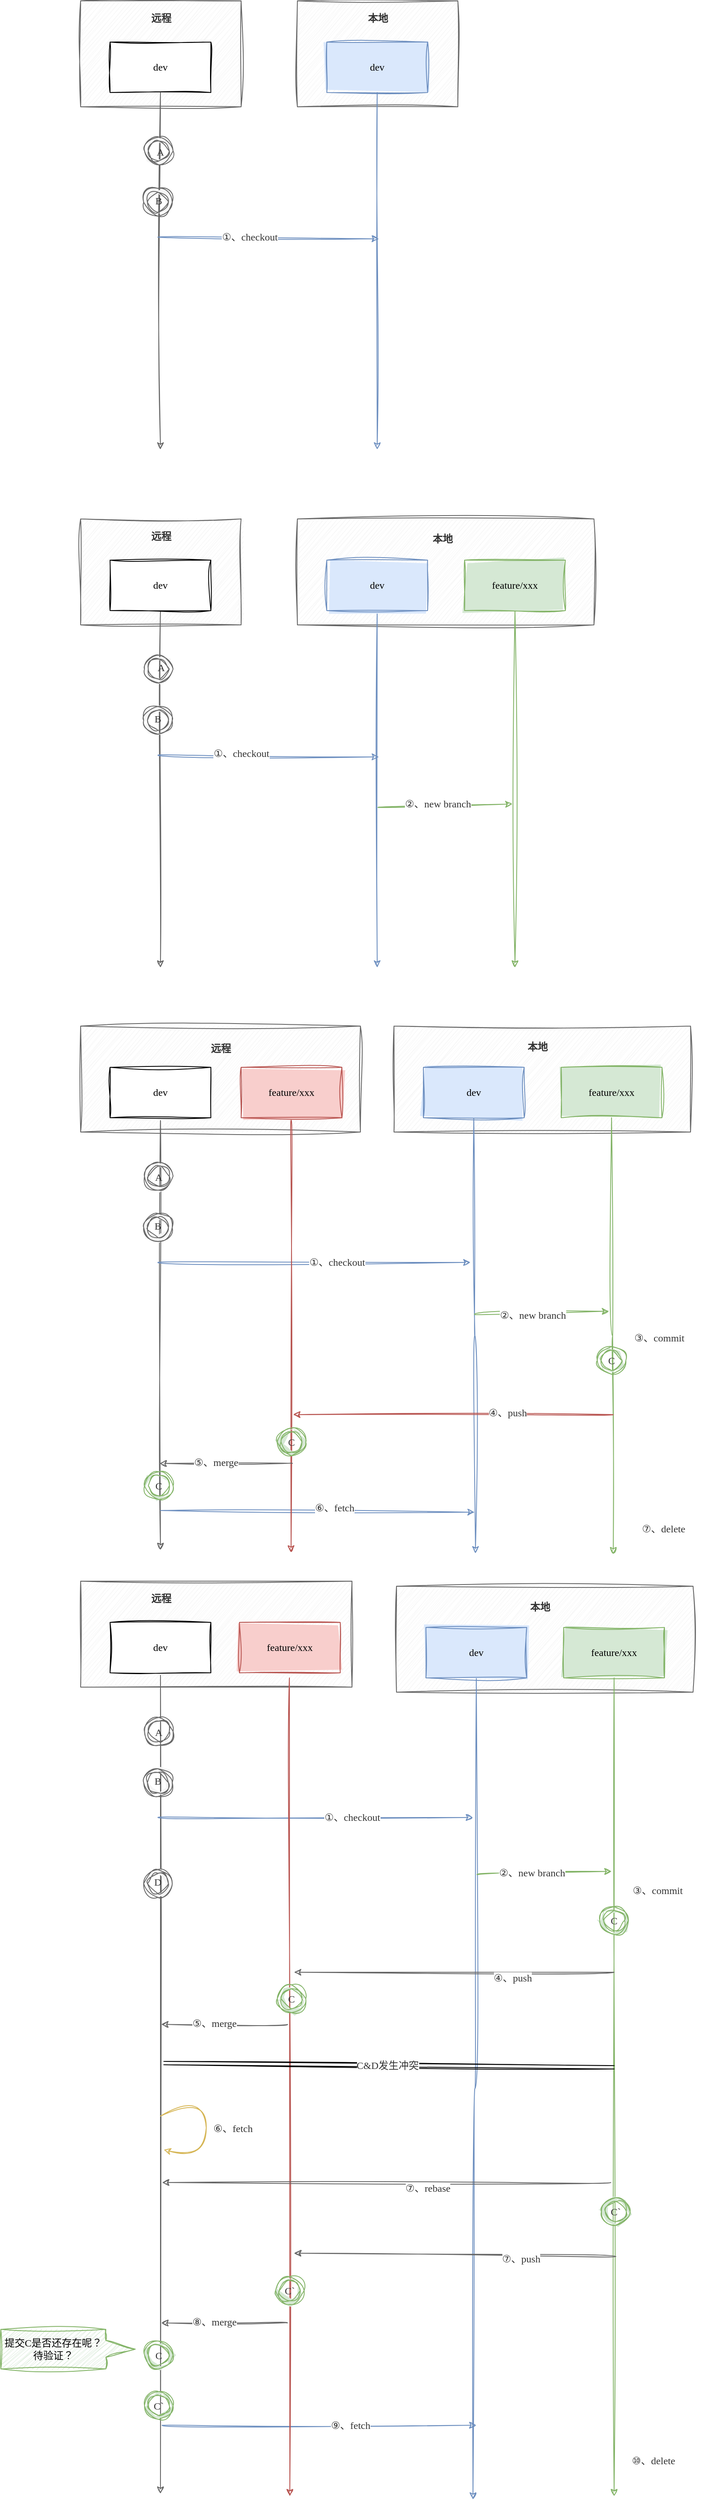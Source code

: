<mxfile version="21.1.2" type="github">
  <diagram name="第 1 页" id="tsptPx9ejESeR7F-Kwjc">
    <mxGraphModel dx="1450" dy="1044" grid="0" gridSize="10" guides="1" tooltips="1" connect="1" arrows="1" fold="1" page="0" pageScale="1" pageWidth="827" pageHeight="1169" math="0" shadow="0">
      <root>
        <mxCell id="0" />
        <mxCell id="1" parent="0" />
        <mxCell id="gWYDlwU5R1YkIqhW_JvM-5" value="" style="rounded=0;whiteSpace=wrap;html=1;sketch=1;jiggle=2;curveFitting=1;strokeColor=#666666;fontFamily=Comic Sans MS;fontSize=12;fontColor=#333333;fillColor=#f5f5f5;" vertex="1" parent="1">
          <mxGeometry x="-260" y="-51" width="191" height="126" as="geometry" />
        </mxCell>
        <mxCell id="gWYDlwU5R1YkIqhW_JvM-4" style="edgeStyle=orthogonalEdgeStyle;orthogonalLoop=1;jettySize=auto;html=1;exitX=0.5;exitY=1;exitDx=0;exitDy=0;fontFamily=Comic Sans MS;fontSize=12;fontColor=#333333;sketch=1;curveFitting=1;jiggle=2;curved=1;fillColor=#f5f5f5;strokeColor=#666666;" edge="1" parent="1" source="gWYDlwU5R1YkIqhW_JvM-1">
          <mxGeometry relative="1" as="geometry">
            <mxPoint x="-165" y="482.5" as="targetPoint" />
          </mxGeometry>
        </mxCell>
        <mxCell id="gWYDlwU5R1YkIqhW_JvM-1" value="dev" style="rounded=0;whiteSpace=wrap;html=1;sketch=1;curveFitting=1;jiggle=2;fontFamily=Comic Sans MS;fillStyle=solid;" vertex="1" parent="1">
          <mxGeometry x="-225" y="-2" width="120" height="60" as="geometry" />
        </mxCell>
        <mxCell id="gWYDlwU5R1YkIqhW_JvM-7" value="&lt;b&gt;远程&lt;/b&gt;" style="text;html=1;strokeColor=none;fillColor=none;align=center;verticalAlign=middle;whiteSpace=wrap;rounded=0;fontSize=12;fontFamily=Comic Sans MS;fontColor=#333333;" vertex="1" parent="1">
          <mxGeometry x="-194" y="-45" width="60" height="30" as="geometry" />
        </mxCell>
        <mxCell id="gWYDlwU5R1YkIqhW_JvM-9" value="" style="verticalLabelPosition=bottom;verticalAlign=top;html=1;shape=mxgraph.basic.donut;dx=4.5;rounded=0;sketch=1;jiggle=2;curveFitting=1;strokeColor=#666666;fontFamily=Comic Sans MS;fontSize=12;fontColor=#333333;fillColor=#f5f5f5;fillStyle=solid;" vertex="1" parent="1">
          <mxGeometry x="-184" y="111" width="34" height="33" as="geometry" />
        </mxCell>
        <mxCell id="gWYDlwU5R1YkIqhW_JvM-12" value="" style="verticalLabelPosition=bottom;verticalAlign=top;html=1;shape=mxgraph.basic.donut;dx=4.5;rounded=0;sketch=1;jiggle=2;curveFitting=1;strokeColor=#666666;fontFamily=Comic Sans MS;fontSize=12;fontColor=#333333;fillColor=#f5f5f5;fillStyle=solid;" vertex="1" parent="1">
          <mxGeometry x="-185" y="172" width="34" height="33" as="geometry" />
        </mxCell>
        <mxCell id="gWYDlwU5R1YkIqhW_JvM-14" value="" style="rounded=0;whiteSpace=wrap;html=1;sketch=1;jiggle=2;curveFitting=1;strokeColor=#666666;fontFamily=Comic Sans MS;fontSize=12;fontColor=#333333;fillColor=#f5f5f5;" vertex="1" parent="1">
          <mxGeometry x="-2" y="-51" width="191" height="126" as="geometry" />
        </mxCell>
        <mxCell id="gWYDlwU5R1YkIqhW_JvM-15" style="edgeStyle=orthogonalEdgeStyle;orthogonalLoop=1;jettySize=auto;html=1;exitX=0.5;exitY=1;exitDx=0;exitDy=0;fontFamily=Comic Sans MS;fontSize=12;fontColor=#333333;sketch=1;curveFitting=1;jiggle=2;curved=1;fillColor=#dae8fc;strokeColor=#6c8ebf;" edge="1" parent="1" source="gWYDlwU5R1YkIqhW_JvM-16">
          <mxGeometry relative="1" as="geometry">
            <mxPoint x="93" y="482.5" as="targetPoint" />
          </mxGeometry>
        </mxCell>
        <mxCell id="gWYDlwU5R1YkIqhW_JvM-16" value="dev" style="rounded=0;whiteSpace=wrap;html=1;sketch=1;curveFitting=1;jiggle=2;fontFamily=Comic Sans MS;fillStyle=solid;fillColor=#dae8fc;strokeColor=#6c8ebf;" vertex="1" parent="1">
          <mxGeometry x="33" y="-2" width="120" height="60" as="geometry" />
        </mxCell>
        <mxCell id="gWYDlwU5R1YkIqhW_JvM-17" value="&lt;b&gt;本地&lt;/b&gt;" style="text;html=1;strokeColor=none;fillColor=none;align=center;verticalAlign=middle;whiteSpace=wrap;rounded=0;fontSize=12;fontFamily=Comic Sans MS;fontColor=#333333;" vertex="1" parent="1">
          <mxGeometry x="64" y="-45" width="60" height="30" as="geometry" />
        </mxCell>
        <mxCell id="gWYDlwU5R1YkIqhW_JvM-20" value="" style="endArrow=classic;html=1;rounded=1;labelBackgroundColor=default;sketch=1;jiggle=2;curveFitting=1;strokeColor=#6c8ebf;fontFamily=Comic Sans MS;fontSize=12;fontColor=#333333;shape=connector;curved=1;fillColor=#dae8fc;" edge="1" parent="1">
          <mxGeometry width="50" height="50" relative="1" as="geometry">
            <mxPoint x="-168" y="230" as="sourcePoint" />
            <mxPoint x="95" y="232" as="targetPoint" />
          </mxGeometry>
        </mxCell>
        <mxCell id="gWYDlwU5R1YkIqhW_JvM-95" value="①、checkout" style="edgeLabel;html=1;align=center;verticalAlign=middle;resizable=0;points=[];fontSize=12;fontFamily=Comic Sans MS;fontColor=#333333;" vertex="1" connectable="0" parent="gWYDlwU5R1YkIqhW_JvM-20">
          <mxGeometry x="-0.175" y="1" relative="1" as="geometry">
            <mxPoint as="offset" />
          </mxGeometry>
        </mxCell>
        <mxCell id="gWYDlwU5R1YkIqhW_JvM-21" value="" style="rounded=0;whiteSpace=wrap;html=1;sketch=1;jiggle=2;curveFitting=1;strokeColor=#666666;fontFamily=Comic Sans MS;fontSize=12;fontColor=#333333;fillColor=#f5f5f5;" vertex="1" parent="1">
          <mxGeometry x="-260" y="565" width="191" height="126" as="geometry" />
        </mxCell>
        <mxCell id="gWYDlwU5R1YkIqhW_JvM-22" style="edgeStyle=orthogonalEdgeStyle;orthogonalLoop=1;jettySize=auto;html=1;exitX=0.5;exitY=1;exitDx=0;exitDy=0;fontFamily=Comic Sans MS;fontSize=12;fontColor=#333333;sketch=1;curveFitting=1;jiggle=2;curved=1;fillColor=#f5f5f5;strokeColor=#666666;" edge="1" parent="1" source="gWYDlwU5R1YkIqhW_JvM-23">
          <mxGeometry relative="1" as="geometry">
            <mxPoint x="-165" y="1098.5" as="targetPoint" />
          </mxGeometry>
        </mxCell>
        <mxCell id="gWYDlwU5R1YkIqhW_JvM-23" value="dev" style="rounded=0;whiteSpace=wrap;html=1;sketch=1;curveFitting=1;jiggle=2;fontFamily=Comic Sans MS;fillStyle=solid;" vertex="1" parent="1">
          <mxGeometry x="-225" y="614" width="120" height="60" as="geometry" />
        </mxCell>
        <mxCell id="gWYDlwU5R1YkIqhW_JvM-24" value="&lt;b&gt;远程&lt;/b&gt;" style="text;html=1;strokeColor=none;fillColor=none;align=center;verticalAlign=middle;whiteSpace=wrap;rounded=0;fontSize=12;fontFamily=Comic Sans MS;fontColor=#333333;" vertex="1" parent="1">
          <mxGeometry x="-194" y="571" width="60" height="30" as="geometry" />
        </mxCell>
        <mxCell id="gWYDlwU5R1YkIqhW_JvM-25" value="" style="verticalLabelPosition=bottom;verticalAlign=top;html=1;shape=mxgraph.basic.donut;dx=4.5;rounded=0;sketch=1;jiggle=2;curveFitting=1;strokeColor=#666666;fontFamily=Comic Sans MS;fontSize=12;fontColor=#333333;fillColor=#f5f5f5;fillStyle=solid;" vertex="1" parent="1">
          <mxGeometry x="-184" y="727" width="34" height="33" as="geometry" />
        </mxCell>
        <mxCell id="gWYDlwU5R1YkIqhW_JvM-26" value="" style="verticalLabelPosition=bottom;verticalAlign=top;html=1;shape=mxgraph.basic.donut;dx=4.5;rounded=0;sketch=1;jiggle=2;curveFitting=1;strokeColor=#666666;fontFamily=Comic Sans MS;fontSize=12;fontColor=#333333;fillColor=#f5f5f5;fillStyle=solid;" vertex="1" parent="1">
          <mxGeometry x="-185" y="788" width="34" height="33" as="geometry" />
        </mxCell>
        <mxCell id="gWYDlwU5R1YkIqhW_JvM-27" value="" style="rounded=0;whiteSpace=wrap;html=1;sketch=1;jiggle=2;curveFitting=1;strokeColor=#666666;fontFamily=Comic Sans MS;fontSize=12;fontColor=#333333;fillColor=#f5f5f5;" vertex="1" parent="1">
          <mxGeometry x="-2" y="565" width="353" height="126" as="geometry" />
        </mxCell>
        <mxCell id="gWYDlwU5R1YkIqhW_JvM-28" style="edgeStyle=orthogonalEdgeStyle;orthogonalLoop=1;jettySize=auto;html=1;exitX=0.5;exitY=1;exitDx=0;exitDy=0;fontFamily=Comic Sans MS;fontSize=12;fontColor=#333333;sketch=1;curveFitting=1;jiggle=2;curved=1;fillColor=#dae8fc;strokeColor=#6c8ebf;" edge="1" parent="1" source="gWYDlwU5R1YkIqhW_JvM-29">
          <mxGeometry relative="1" as="geometry">
            <mxPoint x="93" y="1098.5" as="targetPoint" />
          </mxGeometry>
        </mxCell>
        <mxCell id="gWYDlwU5R1YkIqhW_JvM-29" value="dev" style="rounded=0;whiteSpace=wrap;html=1;sketch=1;curveFitting=1;jiggle=2;fontFamily=Comic Sans MS;fillStyle=solid;fillColor=#dae8fc;strokeColor=#6c8ebf;" vertex="1" parent="1">
          <mxGeometry x="33" y="614" width="120" height="60" as="geometry" />
        </mxCell>
        <mxCell id="gWYDlwU5R1YkIqhW_JvM-30" value="&lt;b&gt;本地&lt;/b&gt;" style="text;html=1;strokeColor=none;fillColor=none;align=center;verticalAlign=middle;whiteSpace=wrap;rounded=0;fontSize=12;fontFamily=Comic Sans MS;fontColor=#333333;" vertex="1" parent="1">
          <mxGeometry x="141" y="574" width="60" height="30" as="geometry" />
        </mxCell>
        <mxCell id="gWYDlwU5R1YkIqhW_JvM-31" value="" style="endArrow=classic;html=1;rounded=1;labelBackgroundColor=default;sketch=1;jiggle=2;curveFitting=1;strokeColor=#6c8ebf;fontFamily=Comic Sans MS;fontSize=12;fontColor=#333333;shape=connector;curved=1;fillColor=#dae8fc;" edge="1" parent="1">
          <mxGeometry width="50" height="50" relative="1" as="geometry">
            <mxPoint x="-168" y="846" as="sourcePoint" />
            <mxPoint x="95" y="848" as="targetPoint" />
          </mxGeometry>
        </mxCell>
        <mxCell id="gWYDlwU5R1YkIqhW_JvM-96" value="①、checkout" style="edgeLabel;html=1;align=center;verticalAlign=middle;resizable=0;points=[];fontSize=12;fontFamily=Comic Sans MS;fontColor=#333333;" vertex="1" connectable="0" parent="gWYDlwU5R1YkIqhW_JvM-31">
          <mxGeometry x="-0.251" y="3" relative="1" as="geometry">
            <mxPoint as="offset" />
          </mxGeometry>
        </mxCell>
        <mxCell id="gWYDlwU5R1YkIqhW_JvM-33" style="edgeStyle=orthogonalEdgeStyle;orthogonalLoop=1;jettySize=auto;html=1;exitX=0.5;exitY=1;exitDx=0;exitDy=0;fontFamily=Comic Sans MS;fontSize=12;fontColor=#333333;sketch=1;curveFitting=1;jiggle=2;curved=1;fillColor=#d5e8d4;strokeColor=#82b366;" edge="1" parent="1" source="gWYDlwU5R1YkIqhW_JvM-34">
          <mxGeometry relative="1" as="geometry">
            <mxPoint x="257" y="1098.5" as="targetPoint" />
          </mxGeometry>
        </mxCell>
        <mxCell id="gWYDlwU5R1YkIqhW_JvM-34" value="feature/xxx" style="rounded=0;whiteSpace=wrap;html=1;sketch=1;curveFitting=1;jiggle=2;fontFamily=Comic Sans MS;fillStyle=solid;fillColor=#d5e8d4;strokeColor=#82b366;" vertex="1" parent="1">
          <mxGeometry x="197" y="614" width="120" height="60" as="geometry" />
        </mxCell>
        <mxCell id="gWYDlwU5R1YkIqhW_JvM-35" value="" style="endArrow=classic;html=1;rounded=1;labelBackgroundColor=default;sketch=1;jiggle=2;curveFitting=1;strokeColor=#82b366;fontFamily=Comic Sans MS;fontSize=12;fontColor=#333333;shape=connector;curved=1;fillColor=#d5e8d4;" edge="1" parent="1">
          <mxGeometry width="50" height="50" relative="1" as="geometry">
            <mxPoint x="94" y="908" as="sourcePoint" />
            <mxPoint x="254" y="904" as="targetPoint" />
          </mxGeometry>
        </mxCell>
        <mxCell id="gWYDlwU5R1YkIqhW_JvM-97" value="②、new branch" style="edgeLabel;html=1;align=center;verticalAlign=middle;resizable=0;points=[];fontSize=12;fontFamily=Comic Sans MS;fontColor=#333333;" vertex="1" connectable="0" parent="gWYDlwU5R1YkIqhW_JvM-35">
          <mxGeometry x="-0.118" y="2" relative="1" as="geometry">
            <mxPoint as="offset" />
          </mxGeometry>
        </mxCell>
        <mxCell id="gWYDlwU5R1YkIqhW_JvM-36" value="" style="rounded=0;whiteSpace=wrap;html=1;sketch=1;jiggle=2;curveFitting=1;strokeColor=#666666;fontFamily=Comic Sans MS;fontSize=12;fontColor=#333333;fillColor=#f5f5f5;" vertex="1" parent="1">
          <mxGeometry x="-260" y="1168" width="333" height="126" as="geometry" />
        </mxCell>
        <mxCell id="gWYDlwU5R1YkIqhW_JvM-37" style="edgeStyle=orthogonalEdgeStyle;orthogonalLoop=1;jettySize=auto;html=1;exitX=0.5;exitY=1;exitDx=0;exitDy=0;fontFamily=Comic Sans MS;fontSize=12;fontColor=#333333;sketch=1;curveFitting=1;jiggle=2;curved=1;fillColor=#f5f5f5;strokeColor=#666666;" edge="1" parent="1" source="gWYDlwU5R1YkIqhW_JvM-38">
          <mxGeometry relative="1" as="geometry">
            <mxPoint x="-165" y="1791" as="targetPoint" />
          </mxGeometry>
        </mxCell>
        <mxCell id="gWYDlwU5R1YkIqhW_JvM-38" value="dev" style="rounded=0;whiteSpace=wrap;html=1;sketch=1;curveFitting=1;jiggle=2;fontFamily=Comic Sans MS;fillStyle=solid;" vertex="1" parent="1">
          <mxGeometry x="-225" y="1217" width="120" height="60" as="geometry" />
        </mxCell>
        <mxCell id="gWYDlwU5R1YkIqhW_JvM-39" value="&lt;b&gt;远程&lt;/b&gt;" style="text;html=1;strokeColor=none;fillColor=none;align=center;verticalAlign=middle;whiteSpace=wrap;rounded=0;fontSize=12;fontFamily=Comic Sans MS;fontColor=#333333;" vertex="1" parent="1">
          <mxGeometry x="-123.5" y="1180" width="60" height="30" as="geometry" />
        </mxCell>
        <mxCell id="gWYDlwU5R1YkIqhW_JvM-40" value="" style="verticalLabelPosition=bottom;verticalAlign=top;html=1;shape=mxgraph.basic.donut;dx=4.5;rounded=0;sketch=1;jiggle=2;curveFitting=1;strokeColor=#666666;fontFamily=Comic Sans MS;fontSize=12;fontColor=#333333;fillColor=#f5f5f5;fillStyle=solid;" vertex="1" parent="1">
          <mxGeometry x="-184" y="1330" width="34" height="33" as="geometry" />
        </mxCell>
        <mxCell id="gWYDlwU5R1YkIqhW_JvM-41" value="" style="verticalLabelPosition=bottom;verticalAlign=top;html=1;shape=mxgraph.basic.donut;dx=4.5;rounded=0;sketch=1;jiggle=2;curveFitting=1;strokeColor=#666666;fontFamily=Comic Sans MS;fontSize=12;fontColor=#333333;fillColor=#f5f5f5;fillStyle=solid;" vertex="1" parent="1">
          <mxGeometry x="-185" y="1391" width="34" height="33" as="geometry" />
        </mxCell>
        <mxCell id="gWYDlwU5R1YkIqhW_JvM-42" value="" style="rounded=0;whiteSpace=wrap;html=1;sketch=1;jiggle=2;curveFitting=1;strokeColor=#666666;fontFamily=Comic Sans MS;fontSize=12;fontColor=#333333;fillColor=#f5f5f5;" vertex="1" parent="1">
          <mxGeometry x="112.97" y="1168" width="353" height="126" as="geometry" />
        </mxCell>
        <mxCell id="gWYDlwU5R1YkIqhW_JvM-43" style="edgeStyle=orthogonalEdgeStyle;orthogonalLoop=1;jettySize=auto;html=1;exitX=0.5;exitY=1;exitDx=0;exitDy=0;fontFamily=Comic Sans MS;fontSize=12;fontColor=#333333;sketch=1;curveFitting=1;jiggle=2;curved=1;fillColor=#dae8fc;strokeColor=#6c8ebf;" edge="1" parent="1" source="gWYDlwU5R1YkIqhW_JvM-44">
          <mxGeometry relative="1" as="geometry">
            <mxPoint x="209.97" y="1795" as="targetPoint" />
          </mxGeometry>
        </mxCell>
        <mxCell id="gWYDlwU5R1YkIqhW_JvM-44" value="dev" style="rounded=0;whiteSpace=wrap;html=1;sketch=1;curveFitting=1;jiggle=2;fontFamily=Comic Sans MS;fillStyle=solid;fillColor=#dae8fc;strokeColor=#6c8ebf;" vertex="1" parent="1">
          <mxGeometry x="147.97" y="1217" width="120" height="60" as="geometry" />
        </mxCell>
        <mxCell id="gWYDlwU5R1YkIqhW_JvM-45" value="&lt;b&gt;本地&lt;/b&gt;" style="text;html=1;strokeColor=none;fillColor=none;align=center;verticalAlign=middle;whiteSpace=wrap;rounded=0;fontSize=12;fontFamily=Comic Sans MS;fontColor=#333333;" vertex="1" parent="1">
          <mxGeometry x="253.97" y="1178" width="60" height="30" as="geometry" />
        </mxCell>
        <mxCell id="gWYDlwU5R1YkIqhW_JvM-46" value="" style="endArrow=classic;html=1;rounded=1;labelBackgroundColor=default;sketch=1;jiggle=2;curveFitting=1;strokeColor=#6c8ebf;fontFamily=Comic Sans MS;fontSize=12;fontColor=#333333;shape=connector;curved=1;fillColor=#dae8fc;" edge="1" parent="1">
          <mxGeometry width="50" height="50" relative="1" as="geometry">
            <mxPoint x="-168" y="1449" as="sourcePoint" />
            <mxPoint x="204" y="1449" as="targetPoint" />
          </mxGeometry>
        </mxCell>
        <mxCell id="gWYDlwU5R1YkIqhW_JvM-98" value="①、checkout" style="edgeLabel;html=1;align=center;verticalAlign=middle;resizable=0;points=[];fontSize=12;fontFamily=Comic Sans MS;fontColor=#333333;" vertex="1" connectable="0" parent="gWYDlwU5R1YkIqhW_JvM-46">
          <mxGeometry x="-0.106" relative="1" as="geometry">
            <mxPoint x="46" as="offset" />
          </mxGeometry>
        </mxCell>
        <mxCell id="gWYDlwU5R1YkIqhW_JvM-47" style="edgeStyle=orthogonalEdgeStyle;orthogonalLoop=1;jettySize=auto;html=1;exitX=0.5;exitY=1;exitDx=0;exitDy=0;fontFamily=Comic Sans MS;fontSize=12;fontColor=#333333;sketch=1;curveFitting=1;jiggle=2;curved=1;fillColor=#d5e8d4;strokeColor=#82b366;" edge="1" parent="1" source="gWYDlwU5R1YkIqhW_JvM-48">
          <mxGeometry relative="1" as="geometry">
            <mxPoint x="373.97" y="1796" as="targetPoint" />
          </mxGeometry>
        </mxCell>
        <mxCell id="gWYDlwU5R1YkIqhW_JvM-48" value="feature/xxx" style="rounded=0;whiteSpace=wrap;html=1;sketch=1;curveFitting=1;jiggle=2;fontFamily=Comic Sans MS;fillStyle=solid;fillColor=#d5e8d4;strokeColor=#82b366;" vertex="1" parent="1">
          <mxGeometry x="311.97" y="1217" width="120" height="60" as="geometry" />
        </mxCell>
        <mxCell id="gWYDlwU5R1YkIqhW_JvM-49" value="" style="endArrow=classic;html=1;rounded=1;labelBackgroundColor=default;sketch=1;jiggle=2;curveFitting=1;strokeColor=#82b366;fontFamily=Comic Sans MS;fontSize=12;fontColor=#333333;shape=connector;curved=1;fillColor=#d5e8d4;" edge="1" parent="1">
          <mxGeometry width="50" height="50" relative="1" as="geometry">
            <mxPoint x="208.97" y="1511" as="sourcePoint" />
            <mxPoint x="368.97" y="1507" as="targetPoint" />
          </mxGeometry>
        </mxCell>
        <mxCell id="gWYDlwU5R1YkIqhW_JvM-99" value="②、new branch" style="edgeLabel;html=1;align=center;verticalAlign=middle;resizable=0;points=[];fontSize=12;fontFamily=Comic Sans MS;fontColor=#333333;" vertex="1" connectable="0" parent="gWYDlwU5R1YkIqhW_JvM-49">
          <mxGeometry x="-0.144" y="-2" relative="1" as="geometry">
            <mxPoint as="offset" />
          </mxGeometry>
        </mxCell>
        <mxCell id="gWYDlwU5R1YkIqhW_JvM-50" value="" style="verticalLabelPosition=bottom;verticalAlign=top;html=1;shape=mxgraph.basic.donut;dx=4.5;rounded=0;sketch=1;jiggle=2;curveFitting=1;strokeColor=#82b366;fontFamily=Comic Sans MS;fontSize=12;fillColor=#d5e8d4;fillStyle=solid;" vertex="1" parent="1">
          <mxGeometry x="354.97" y="1549" width="34" height="33" as="geometry" />
        </mxCell>
        <mxCell id="gWYDlwU5R1YkIqhW_JvM-51" value="" style="endArrow=classic;html=1;rounded=1;labelBackgroundColor=default;sketch=1;jiggle=2;curveFitting=1;strokeColor=#b85450;fontFamily=Comic Sans MS;fontSize=12;fontColor=#333333;shape=connector;curved=1;fillColor=#f8cecc;" edge="1" parent="1">
          <mxGeometry width="50" height="50" relative="1" as="geometry">
            <mxPoint x="374" y="1630" as="sourcePoint" />
            <mxPoint x="-7" y="1630" as="targetPoint" />
          </mxGeometry>
        </mxCell>
        <mxCell id="gWYDlwU5R1YkIqhW_JvM-100" value="④、push" style="edgeLabel;html=1;align=center;verticalAlign=middle;resizable=0;points=[];fontSize=12;fontFamily=Comic Sans MS;fontColor=#333333;" vertex="1" connectable="0" parent="gWYDlwU5R1YkIqhW_JvM-51">
          <mxGeometry x="0.268" y="-2" relative="1" as="geometry">
            <mxPoint x="115" as="offset" />
          </mxGeometry>
        </mxCell>
        <mxCell id="gWYDlwU5R1YkIqhW_JvM-56" value="A" style="text;html=1;strokeColor=none;fillColor=none;align=center;verticalAlign=middle;whiteSpace=wrap;rounded=0;fontSize=12;fontFamily=Comic Sans MS;fontColor=#333333;" vertex="1" parent="1">
          <mxGeometry x="-195" y="114" width="60" height="30" as="geometry" />
        </mxCell>
        <mxCell id="gWYDlwU5R1YkIqhW_JvM-57" value="B" style="text;html=1;strokeColor=none;fillColor=none;align=center;verticalAlign=middle;whiteSpace=wrap;rounded=0;fontSize=12;fontFamily=Comic Sans MS;fontColor=#333333;" vertex="1" parent="1">
          <mxGeometry x="-197" y="172" width="60" height="30" as="geometry" />
        </mxCell>
        <mxCell id="gWYDlwU5R1YkIqhW_JvM-58" value="A" style="text;html=1;strokeColor=none;fillColor=none;align=center;verticalAlign=middle;whiteSpace=wrap;rounded=0;fontSize=12;fontFamily=Comic Sans MS;fontColor=#333333;" vertex="1" parent="1">
          <mxGeometry x="-194" y="727" width="60" height="30" as="geometry" />
        </mxCell>
        <mxCell id="gWYDlwU5R1YkIqhW_JvM-59" value="B" style="text;html=1;strokeColor=none;fillColor=none;align=center;verticalAlign=middle;whiteSpace=wrap;rounded=0;fontSize=12;fontFamily=Comic Sans MS;fontColor=#333333;" vertex="1" parent="1">
          <mxGeometry x="-198" y="788" width="60" height="30" as="geometry" />
        </mxCell>
        <mxCell id="gWYDlwU5R1YkIqhW_JvM-60" value="A" style="text;html=1;strokeColor=none;fillColor=none;align=center;verticalAlign=middle;whiteSpace=wrap;rounded=0;fontSize=12;fontFamily=Comic Sans MS;fontColor=#333333;" vertex="1" parent="1">
          <mxGeometry x="-197" y="1333" width="60" height="30" as="geometry" />
        </mxCell>
        <mxCell id="gWYDlwU5R1YkIqhW_JvM-61" value="B" style="text;html=1;strokeColor=none;fillColor=none;align=center;verticalAlign=middle;whiteSpace=wrap;rounded=0;fontSize=12;fontFamily=Comic Sans MS;fontColor=#333333;" vertex="1" parent="1">
          <mxGeometry x="-198" y="1391" width="60" height="30" as="geometry" />
        </mxCell>
        <mxCell id="gWYDlwU5R1YkIqhW_JvM-62" value="C" style="text;html=1;strokeColor=none;fillColor=none;align=center;verticalAlign=middle;whiteSpace=wrap;rounded=0;fontSize=12;fontFamily=Comic Sans MS;fontColor=#333333;" vertex="1" parent="1">
          <mxGeometry x="341.97" y="1551" width="60" height="30" as="geometry" />
        </mxCell>
        <mxCell id="gWYDlwU5R1YkIqhW_JvM-63" value="" style="verticalLabelPosition=bottom;verticalAlign=top;html=1;shape=mxgraph.basic.donut;dx=4.5;rounded=0;sketch=1;jiggle=2;curveFitting=1;strokeColor=#82b366;fontFamily=Comic Sans MS;fontSize=12;fillColor=#d5e8d4;fillStyle=solid;" vertex="1" parent="1">
          <mxGeometry x="-184" y="1698" width="34" height="33" as="geometry" />
        </mxCell>
        <mxCell id="gWYDlwU5R1YkIqhW_JvM-64" value="C" style="text;html=1;strokeColor=none;fillColor=none;align=center;verticalAlign=middle;whiteSpace=wrap;rounded=0;fontSize=12;fontFamily=Comic Sans MS;fontColor=#333333;" vertex="1" parent="1">
          <mxGeometry x="-197" y="1700" width="60" height="30" as="geometry" />
        </mxCell>
        <mxCell id="gWYDlwU5R1YkIqhW_JvM-65" value="" style="endArrow=classic;html=1;rounded=1;labelBackgroundColor=default;sketch=1;jiggle=2;curveFitting=1;strokeColor=#6c8ebf;fontFamily=Comic Sans MS;fontSize=12;fontColor=#333333;shape=connector;curved=1;fillColor=#dae8fc;" edge="1" parent="1">
          <mxGeometry width="50" height="50" relative="1" as="geometry">
            <mxPoint x="-165" y="1744" as="sourcePoint" />
            <mxPoint x="209" y="1746" as="targetPoint" />
          </mxGeometry>
        </mxCell>
        <mxCell id="gWYDlwU5R1YkIqhW_JvM-101" value="⑥、fetch" style="edgeLabel;html=1;align=center;verticalAlign=middle;resizable=0;points=[];fontSize=12;fontFamily=Comic Sans MS;fontColor=#333333;" vertex="1" connectable="0" parent="gWYDlwU5R1YkIqhW_JvM-65">
          <mxGeometry x="-0.213" y="1" relative="1" as="geometry">
            <mxPoint x="60" y="-3" as="offset" />
          </mxGeometry>
        </mxCell>
        <mxCell id="gWYDlwU5R1YkIqhW_JvM-66" value="" style="rounded=0;whiteSpace=wrap;html=1;sketch=1;jiggle=2;curveFitting=1;strokeColor=#666666;fontFamily=Comic Sans MS;fontSize=12;fontColor=#333333;fillColor=#f5f5f5;" vertex="1" parent="1">
          <mxGeometry x="-260" y="1828" width="323" height="126" as="geometry" />
        </mxCell>
        <mxCell id="gWYDlwU5R1YkIqhW_JvM-67" style="edgeStyle=orthogonalEdgeStyle;orthogonalLoop=1;jettySize=auto;html=1;exitX=0.5;exitY=1;exitDx=0;exitDy=0;fontFamily=Comic Sans MS;fontSize=12;fontColor=#333333;sketch=1;curveFitting=1;jiggle=2;curved=1;fillColor=#f5f5f5;strokeColor=#666666;" edge="1" parent="1" source="gWYDlwU5R1YkIqhW_JvM-68">
          <mxGeometry relative="1" as="geometry">
            <mxPoint x="-165" y="2913" as="targetPoint" />
          </mxGeometry>
        </mxCell>
        <mxCell id="gWYDlwU5R1YkIqhW_JvM-68" value="dev" style="rounded=0;whiteSpace=wrap;html=1;sketch=1;curveFitting=1;jiggle=2;fontFamily=Comic Sans MS;fillStyle=solid;" vertex="1" parent="1">
          <mxGeometry x="-225" y="1877" width="120" height="60" as="geometry" />
        </mxCell>
        <mxCell id="gWYDlwU5R1YkIqhW_JvM-69" value="&lt;b&gt;远程&lt;/b&gt;" style="text;html=1;strokeColor=none;fillColor=none;align=center;verticalAlign=middle;whiteSpace=wrap;rounded=0;fontSize=12;fontFamily=Comic Sans MS;fontColor=#333333;" vertex="1" parent="1">
          <mxGeometry x="-194" y="1834" width="60" height="30" as="geometry" />
        </mxCell>
        <mxCell id="gWYDlwU5R1YkIqhW_JvM-70" value="" style="verticalLabelPosition=bottom;verticalAlign=top;html=1;shape=mxgraph.basic.donut;dx=4.5;rounded=0;sketch=1;jiggle=2;curveFitting=1;strokeColor=#666666;fontFamily=Comic Sans MS;fontSize=12;fontColor=#333333;fillColor=#f5f5f5;fillStyle=solid;" vertex="1" parent="1">
          <mxGeometry x="-184" y="1990" width="34" height="33" as="geometry" />
        </mxCell>
        <mxCell id="gWYDlwU5R1YkIqhW_JvM-71" value="" style="verticalLabelPosition=bottom;verticalAlign=top;html=1;shape=mxgraph.basic.donut;dx=4.5;rounded=0;sketch=1;jiggle=2;curveFitting=1;strokeColor=#666666;fontFamily=Comic Sans MS;fontSize=12;fontColor=#333333;fillColor=#f5f5f5;fillStyle=solid;" vertex="1" parent="1">
          <mxGeometry x="-185" y="2051" width="34" height="33" as="geometry" />
        </mxCell>
        <mxCell id="gWYDlwU5R1YkIqhW_JvM-72" value="" style="rounded=0;whiteSpace=wrap;html=1;sketch=1;jiggle=2;curveFitting=1;strokeColor=#666666;fontFamily=Comic Sans MS;fontSize=12;fontColor=#333333;fillColor=#f5f5f5;" vertex="1" parent="1">
          <mxGeometry x="115.97" y="1834" width="353" height="126" as="geometry" />
        </mxCell>
        <mxCell id="gWYDlwU5R1YkIqhW_JvM-73" style="edgeStyle=orthogonalEdgeStyle;orthogonalLoop=1;jettySize=auto;html=1;exitX=0.5;exitY=1;exitDx=0;exitDy=0;fontFamily=Comic Sans MS;fontSize=12;fontColor=#333333;sketch=1;curveFitting=1;jiggle=2;curved=1;fillColor=#dae8fc;strokeColor=#6c8ebf;" edge="1" parent="1" source="gWYDlwU5R1YkIqhW_JvM-74">
          <mxGeometry relative="1" as="geometry">
            <mxPoint x="207" y="2920" as="targetPoint" />
          </mxGeometry>
        </mxCell>
        <mxCell id="gWYDlwU5R1YkIqhW_JvM-74" value="dev" style="rounded=0;whiteSpace=wrap;html=1;sketch=1;curveFitting=1;jiggle=2;fontFamily=Comic Sans MS;fillStyle=solid;fillColor=#dae8fc;strokeColor=#6c8ebf;" vertex="1" parent="1">
          <mxGeometry x="150.97" y="1883" width="120" height="60" as="geometry" />
        </mxCell>
        <mxCell id="gWYDlwU5R1YkIqhW_JvM-75" value="&lt;b&gt;本地&lt;/b&gt;" style="text;html=1;strokeColor=none;fillColor=none;align=center;verticalAlign=middle;whiteSpace=wrap;rounded=0;fontSize=12;fontFamily=Comic Sans MS;fontColor=#333333;" vertex="1" parent="1">
          <mxGeometry x="256.97" y="1844" width="60" height="30" as="geometry" />
        </mxCell>
        <mxCell id="gWYDlwU5R1YkIqhW_JvM-76" value="" style="endArrow=classic;html=1;rounded=1;labelBackgroundColor=default;sketch=1;jiggle=2;curveFitting=1;strokeColor=#6c8ebf;fontFamily=Comic Sans MS;fontSize=12;fontColor=#333333;shape=connector;curved=1;fillColor=#dae8fc;" edge="1" parent="1">
          <mxGeometry width="50" height="50" relative="1" as="geometry">
            <mxPoint x="-168" y="2109" as="sourcePoint" />
            <mxPoint x="207" y="2109" as="targetPoint" />
          </mxGeometry>
        </mxCell>
        <mxCell id="gWYDlwU5R1YkIqhW_JvM-102" value="①、checkout" style="edgeLabel;html=1;align=center;verticalAlign=middle;resizable=0;points=[];fontSize=12;fontFamily=Comic Sans MS;fontColor=#333333;" vertex="1" connectable="0" parent="gWYDlwU5R1YkIqhW_JvM-76">
          <mxGeometry x="-0.084" y="1" relative="1" as="geometry">
            <mxPoint x="59" y="1" as="offset" />
          </mxGeometry>
        </mxCell>
        <mxCell id="gWYDlwU5R1YkIqhW_JvM-77" style="edgeStyle=orthogonalEdgeStyle;orthogonalLoop=1;jettySize=auto;html=1;exitX=0.5;exitY=1;exitDx=0;exitDy=0;fontFamily=Comic Sans MS;fontSize=12;fontColor=#333333;sketch=1;curveFitting=1;jiggle=2;curved=1;fillColor=#d5e8d4;strokeColor=#82b366;" edge="1" parent="1" source="gWYDlwU5R1YkIqhW_JvM-78">
          <mxGeometry relative="1" as="geometry">
            <mxPoint x="375" y="2916" as="targetPoint" />
          </mxGeometry>
        </mxCell>
        <mxCell id="gWYDlwU5R1YkIqhW_JvM-78" value="feature/xxx" style="rounded=0;whiteSpace=wrap;html=1;sketch=1;curveFitting=1;jiggle=2;fontFamily=Comic Sans MS;fillStyle=solid;fillColor=#d5e8d4;strokeColor=#82b366;" vertex="1" parent="1">
          <mxGeometry x="314.97" y="1883" width="120" height="60" as="geometry" />
        </mxCell>
        <mxCell id="gWYDlwU5R1YkIqhW_JvM-79" value="" style="endArrow=classic;html=1;rounded=1;labelBackgroundColor=default;sketch=1;jiggle=2;curveFitting=1;strokeColor=#82b366;fontFamily=Comic Sans MS;fontSize=12;fontColor=#333333;shape=connector;curved=1;fillColor=#d5e8d4;" edge="1" parent="1">
          <mxGeometry width="50" height="50" relative="1" as="geometry">
            <mxPoint x="211.97" y="2177" as="sourcePoint" />
            <mxPoint x="371.97" y="2173" as="targetPoint" />
          </mxGeometry>
        </mxCell>
        <mxCell id="gWYDlwU5R1YkIqhW_JvM-103" value="②、new branch" style="edgeLabel;html=1;align=center;verticalAlign=middle;resizable=0;points=[];fontSize=12;fontFamily=Comic Sans MS;fontColor=#333333;" vertex="1" connectable="0" parent="gWYDlwU5R1YkIqhW_JvM-79">
          <mxGeometry x="-0.193" y="1" relative="1" as="geometry">
            <mxPoint as="offset" />
          </mxGeometry>
        </mxCell>
        <mxCell id="gWYDlwU5R1YkIqhW_JvM-80" value="" style="verticalLabelPosition=bottom;verticalAlign=top;html=1;shape=mxgraph.basic.donut;dx=4.5;rounded=0;sketch=1;jiggle=2;curveFitting=1;strokeColor=#82b366;fontFamily=Comic Sans MS;fontSize=12;fillColor=#d5e8d4;fillStyle=solid;" vertex="1" parent="1">
          <mxGeometry x="357.97" y="2215" width="34" height="33" as="geometry" />
        </mxCell>
        <mxCell id="gWYDlwU5R1YkIqhW_JvM-81" value="" style="endArrow=classic;html=1;rounded=1;labelBackgroundColor=default;sketch=1;jiggle=2;curveFitting=1;strokeColor=#666666;fontFamily=Comic Sans MS;fontSize=12;fontColor=#333333;shape=connector;curved=1;fillColor=#f5f5f5;" edge="1" parent="1">
          <mxGeometry width="50" height="50" relative="1" as="geometry">
            <mxPoint x="375" y="2293" as="sourcePoint" />
            <mxPoint x="-6" y="2293" as="targetPoint" />
          </mxGeometry>
        </mxCell>
        <mxCell id="gWYDlwU5R1YkIqhW_JvM-104" value="④、push" style="edgeLabel;html=1;align=center;verticalAlign=middle;resizable=0;points=[];fontSize=12;fontFamily=Comic Sans MS;fontColor=#333333;" vertex="1" connectable="0" parent="gWYDlwU5R1YkIqhW_JvM-81">
          <mxGeometry x="0.258" y="1" relative="1" as="geometry">
            <mxPoint x="118" y="6" as="offset" />
          </mxGeometry>
        </mxCell>
        <mxCell id="gWYDlwU5R1YkIqhW_JvM-82" value="A" style="text;html=1;strokeColor=none;fillColor=none;align=center;verticalAlign=middle;whiteSpace=wrap;rounded=0;fontSize=12;fontFamily=Comic Sans MS;fontColor=#333333;" vertex="1" parent="1">
          <mxGeometry x="-197" y="1993" width="60" height="30" as="geometry" />
        </mxCell>
        <mxCell id="gWYDlwU5R1YkIqhW_JvM-83" value="B" style="text;html=1;strokeColor=none;fillColor=none;align=center;verticalAlign=middle;whiteSpace=wrap;rounded=0;fontSize=12;fontFamily=Comic Sans MS;fontColor=#333333;" vertex="1" parent="1">
          <mxGeometry x="-198" y="2051" width="60" height="30" as="geometry" />
        </mxCell>
        <mxCell id="gWYDlwU5R1YkIqhW_JvM-84" value="C" style="text;html=1;strokeColor=none;fillColor=none;align=center;verticalAlign=middle;whiteSpace=wrap;rounded=0;fontSize=12;fontFamily=Comic Sans MS;fontColor=#333333;" vertex="1" parent="1">
          <mxGeometry x="344.97" y="2217" width="60" height="30" as="geometry" />
        </mxCell>
        <mxCell id="gWYDlwU5R1YkIqhW_JvM-85" value="" style="verticalLabelPosition=bottom;verticalAlign=top;html=1;shape=mxgraph.basic.donut;dx=4.5;rounded=0;sketch=1;jiggle=2;curveFitting=1;strokeColor=#82b366;fontFamily=Comic Sans MS;fontSize=12;fillColor=#d5e8d4;fillStyle=solid;" vertex="1" parent="1">
          <mxGeometry x="-184" y="2731.63" width="34" height="33" as="geometry" />
        </mxCell>
        <mxCell id="gWYDlwU5R1YkIqhW_JvM-86" value="C" style="text;html=1;strokeColor=none;fillColor=none;align=center;verticalAlign=middle;whiteSpace=wrap;rounded=0;fontSize=12;fontFamily=Comic Sans MS;fontColor=#333333;" vertex="1" parent="1">
          <mxGeometry x="-197" y="2733.63" width="60" height="30" as="geometry" />
        </mxCell>
        <mxCell id="gWYDlwU5R1YkIqhW_JvM-87" value="" style="endArrow=classic;html=1;rounded=1;labelBackgroundColor=default;sketch=1;jiggle=2;curveFitting=1;strokeColor=#6c8ebf;fontFamily=Comic Sans MS;fontSize=12;fontColor=#333333;shape=connector;curved=1;fillColor=#dae8fc;" edge="1" parent="1">
          <mxGeometry width="50" height="50" relative="1" as="geometry">
            <mxPoint x="-163" y="2831.63" as="sourcePoint" />
            <mxPoint x="211" y="2831.63" as="targetPoint" />
          </mxGeometry>
        </mxCell>
        <mxCell id="gWYDlwU5R1YkIqhW_JvM-106" value="⑨、fetch" style="edgeLabel;html=1;align=center;verticalAlign=middle;resizable=0;points=[];fontSize=12;fontFamily=Comic Sans MS;fontColor=#333333;" vertex="1" connectable="0" parent="gWYDlwU5R1YkIqhW_JvM-87">
          <mxGeometry x="-0.221" y="1" relative="1" as="geometry">
            <mxPoint x="78" y="1" as="offset" />
          </mxGeometry>
        </mxCell>
        <mxCell id="gWYDlwU5R1YkIqhW_JvM-88" value="" style="endArrow=classic;html=1;rounded=1;labelBackgroundColor=default;sketch=1;jiggle=2;curveFitting=1;strokeColor=#666666;fontFamily=Comic Sans MS;fontSize=12;fontColor=#333333;shape=connector;curved=1;fillColor=#f5f5f5;" edge="1" parent="1">
          <mxGeometry width="50" height="50" relative="1" as="geometry">
            <mxPoint x="377" y="2631" as="sourcePoint" />
            <mxPoint x="-6" y="2627" as="targetPoint" />
          </mxGeometry>
        </mxCell>
        <mxCell id="gWYDlwU5R1YkIqhW_JvM-105" value="⑦、push" style="edgeLabel;html=1;align=center;verticalAlign=middle;resizable=0;points=[];fontSize=12;fontFamily=Comic Sans MS;fontColor=#333333;" vertex="1" connectable="0" parent="gWYDlwU5R1YkIqhW_JvM-88">
          <mxGeometry x="0.205" y="-1" relative="1" as="geometry">
            <mxPoint x="118" y="6" as="offset" />
          </mxGeometry>
        </mxCell>
        <mxCell id="gWYDlwU5R1YkIqhW_JvM-90" value="" style="verticalLabelPosition=bottom;verticalAlign=top;html=1;shape=mxgraph.basic.donut;dx=4.5;rounded=0;sketch=1;jiggle=2;curveFitting=1;strokeColor=#82b366;fontFamily=Comic Sans MS;fontSize=12;fillColor=#d5e8d4;fillStyle=solid;" vertex="1" parent="1">
          <mxGeometry x="360" y="2561" width="34" height="33" as="geometry" />
        </mxCell>
        <mxCell id="gWYDlwU5R1YkIqhW_JvM-91" value="C`" style="text;html=1;strokeColor=none;fillColor=none;align=center;verticalAlign=middle;whiteSpace=wrap;rounded=0;fontSize=12;fontFamily=Comic Sans MS;fontColor=#333333;" vertex="1" parent="1">
          <mxGeometry x="347" y="2563" width="60" height="30" as="geometry" />
        </mxCell>
        <mxCell id="gWYDlwU5R1YkIqhW_JvM-93" value="" style="verticalLabelPosition=bottom;verticalAlign=top;html=1;shape=mxgraph.basic.donut;dx=4.5;rounded=0;sketch=1;jiggle=2;curveFitting=1;strokeColor=#82b366;fontFamily=Comic Sans MS;fontSize=12;fillColor=#d5e8d4;fillStyle=solid;" vertex="1" parent="1">
          <mxGeometry x="-184" y="2791.63" width="34" height="33" as="geometry" />
        </mxCell>
        <mxCell id="gWYDlwU5R1YkIqhW_JvM-94" value="C`" style="text;html=1;strokeColor=none;fillColor=none;align=center;verticalAlign=middle;whiteSpace=wrap;rounded=0;fontSize=12;fontFamily=Comic Sans MS;fontColor=#333333;" vertex="1" parent="1">
          <mxGeometry x="-197" y="2793.63" width="60" height="30" as="geometry" />
        </mxCell>
        <mxCell id="gWYDlwU5R1YkIqhW_JvM-107" value="③、commit" style="text;html=1;strokeColor=none;fillColor=none;align=center;verticalAlign=middle;whiteSpace=wrap;rounded=0;fontSize=12;fontFamily=Comic Sans MS;fontColor=#333333;" vertex="1" parent="1">
          <mxGeometry x="381.97" y="1524" width="94" height="30" as="geometry" />
        </mxCell>
        <mxCell id="gWYDlwU5R1YkIqhW_JvM-108" value="③、commit" style="text;html=1;strokeColor=none;fillColor=none;align=center;verticalAlign=middle;whiteSpace=wrap;rounded=0;fontSize=12;fontFamily=Comic Sans MS;fontColor=#333333;" vertex="1" parent="1">
          <mxGeometry x="379.97" y="2181" width="94" height="30" as="geometry" />
        </mxCell>
        <mxCell id="gWYDlwU5R1YkIqhW_JvM-110" value="⑩、delete" style="text;html=1;strokeColor=none;fillColor=none;align=center;verticalAlign=middle;whiteSpace=wrap;rounded=0;fontSize=12;fontFamily=Comic Sans MS;fontColor=#333333;" vertex="1" parent="1">
          <mxGeometry x="374.97" y="2859" width="94" height="30" as="geometry" />
        </mxCell>
        <mxCell id="gWYDlwU5R1YkIqhW_JvM-111" value="⑦、delete" style="text;html=1;strokeColor=none;fillColor=none;align=center;verticalAlign=middle;whiteSpace=wrap;rounded=0;fontSize=12;fontFamily=Comic Sans MS;fontColor=#333333;" vertex="1" parent="1">
          <mxGeometry x="386.97" y="1751" width="94" height="30" as="geometry" />
        </mxCell>
        <mxCell id="gWYDlwU5R1YkIqhW_JvM-112" value="feature/xxx" style="rounded=0;whiteSpace=wrap;html=1;sketch=1;curveFitting=1;jiggle=2;fontFamily=Comic Sans MS;fillStyle=solid;fillColor=#f8cecc;strokeColor=#b85450;" vertex="1" parent="1">
          <mxGeometry x="-69" y="1217" width="120" height="60" as="geometry" />
        </mxCell>
        <mxCell id="gWYDlwU5R1YkIqhW_JvM-113" style="edgeStyle=orthogonalEdgeStyle;orthogonalLoop=1;jettySize=auto;html=1;exitX=0.5;exitY=1;exitDx=0;exitDy=0;fontFamily=Comic Sans MS;fontSize=12;fontColor=#333333;sketch=1;curveFitting=1;jiggle=2;curved=1;fillColor=#f8cecc;strokeColor=#b85450;" edge="1" parent="1">
          <mxGeometry relative="1" as="geometry">
            <mxPoint x="-9.5" y="1794" as="targetPoint" />
            <mxPoint x="-9.5" y="1280" as="sourcePoint" />
          </mxGeometry>
        </mxCell>
        <mxCell id="gWYDlwU5R1YkIqhW_JvM-114" value="" style="verticalLabelPosition=bottom;verticalAlign=top;html=1;shape=mxgraph.basic.donut;dx=4.5;rounded=0;sketch=1;jiggle=2;curveFitting=1;strokeColor=#82b366;fontFamily=Comic Sans MS;fontSize=12;fillColor=#d5e8d4;fillStyle=solid;" vertex="1" parent="1">
          <mxGeometry x="-26" y="1646" width="34" height="33" as="geometry" />
        </mxCell>
        <mxCell id="gWYDlwU5R1YkIqhW_JvM-115" value="C" style="text;html=1;strokeColor=none;fillColor=none;align=center;verticalAlign=middle;whiteSpace=wrap;rounded=0;fontSize=12;fontFamily=Comic Sans MS;fontColor=#333333;" vertex="1" parent="1">
          <mxGeometry x="-39" y="1648" width="60" height="30" as="geometry" />
        </mxCell>
        <mxCell id="gWYDlwU5R1YkIqhW_JvM-116" value="" style="endArrow=classic;html=1;rounded=1;labelBackgroundColor=default;sketch=1;jiggle=2;curveFitting=1;strokeColor=#666666;fontFamily=Comic Sans MS;fontSize=12;fontColor=#333333;shape=connector;curved=1;fillColor=#f5f5f5;" edge="1" parent="1">
          <mxGeometry width="50" height="50" relative="1" as="geometry">
            <mxPoint x="-8" y="1688" as="sourcePoint" />
            <mxPoint x="-166" y="1688" as="targetPoint" />
          </mxGeometry>
        </mxCell>
        <mxCell id="gWYDlwU5R1YkIqhW_JvM-118" value="⑤、merge" style="edgeLabel;html=1;align=center;verticalAlign=middle;resizable=0;points=[];fontSize=12;fontFamily=Comic Sans MS;fontColor=#333333;" vertex="1" connectable="0" parent="gWYDlwU5R1YkIqhW_JvM-116">
          <mxGeometry x="0.171" y="-1" relative="1" as="geometry">
            <mxPoint x="1" as="offset" />
          </mxGeometry>
        </mxCell>
        <mxCell id="gWYDlwU5R1YkIqhW_JvM-119" value="feature/xxx" style="rounded=0;whiteSpace=wrap;html=1;sketch=1;curveFitting=1;jiggle=2;fontFamily=Comic Sans MS;fillStyle=solid;fillColor=#f8cecc;strokeColor=#b85450;" vertex="1" parent="1">
          <mxGeometry x="-71" y="1877" width="120" height="60" as="geometry" />
        </mxCell>
        <mxCell id="gWYDlwU5R1YkIqhW_JvM-120" style="edgeStyle=orthogonalEdgeStyle;orthogonalLoop=1;jettySize=auto;html=1;exitX=0.5;exitY=1;exitDx=0;exitDy=0;fontFamily=Comic Sans MS;fontSize=12;fontColor=#333333;sketch=1;curveFitting=1;jiggle=2;curved=1;fillColor=#f8cecc;strokeColor=#b85450;" edge="1" parent="1">
          <mxGeometry relative="1" as="geometry">
            <mxPoint x="-11" y="2916" as="targetPoint" />
            <mxPoint x="-11.5" y="1943" as="sourcePoint" />
            <Array as="points">
              <mxPoint x="-11" y="2095" />
              <mxPoint x="-11" y="2095" />
            </Array>
          </mxGeometry>
        </mxCell>
        <mxCell id="gWYDlwU5R1YkIqhW_JvM-122" value="" style="verticalLabelPosition=bottom;verticalAlign=top;html=1;shape=mxgraph.basic.donut;dx=4.5;rounded=0;sketch=1;jiggle=2;curveFitting=1;strokeColor=#82b366;fontFamily=Comic Sans MS;fontSize=12;fillColor=#d5e8d4;fillStyle=solid;" vertex="1" parent="1">
          <mxGeometry x="-26" y="2308" width="34" height="33" as="geometry" />
        </mxCell>
        <mxCell id="gWYDlwU5R1YkIqhW_JvM-123" value="C" style="text;html=1;strokeColor=none;fillColor=none;align=center;verticalAlign=middle;whiteSpace=wrap;rounded=0;fontSize=12;fontFamily=Comic Sans MS;fontColor=#333333;" vertex="1" parent="1">
          <mxGeometry x="-39" y="2310" width="60" height="30" as="geometry" />
        </mxCell>
        <mxCell id="gWYDlwU5R1YkIqhW_JvM-124" value="" style="endArrow=classic;html=1;rounded=1;labelBackgroundColor=default;sketch=1;jiggle=2;curveFitting=1;strokeColor=#666666;fontFamily=Comic Sans MS;fontSize=12;fontColor=#333333;shape=connector;curved=1;fillColor=#f5f5f5;" edge="1" parent="1">
          <mxGeometry width="50" height="50" relative="1" as="geometry">
            <mxPoint x="-14" y="2355" as="sourcePoint" />
            <mxPoint x="-164" y="2355" as="targetPoint" />
          </mxGeometry>
        </mxCell>
        <mxCell id="gWYDlwU5R1YkIqhW_JvM-125" value="⑤、merge" style="edgeLabel;html=1;align=center;verticalAlign=middle;resizable=0;points=[];fontSize=12;fontFamily=Comic Sans MS;fontColor=#333333;" vertex="1" connectable="0" parent="gWYDlwU5R1YkIqhW_JvM-124">
          <mxGeometry x="0.171" y="-1" relative="1" as="geometry">
            <mxPoint x="1" as="offset" />
          </mxGeometry>
        </mxCell>
        <mxCell id="gWYDlwU5R1YkIqhW_JvM-126" value="" style="verticalLabelPosition=bottom;verticalAlign=top;html=1;shape=mxgraph.basic.donut;dx=4.5;rounded=0;sketch=1;jiggle=2;curveFitting=1;strokeColor=#666666;fontFamily=Comic Sans MS;fontSize=12;fontColor=#333333;fillColor=#f5f5f5;fillStyle=solid;" vertex="1" parent="1">
          <mxGeometry x="-185" y="2171" width="34" height="33" as="geometry" />
        </mxCell>
        <mxCell id="gWYDlwU5R1YkIqhW_JvM-127" value="D" style="text;html=1;strokeColor=none;fillColor=none;align=center;verticalAlign=middle;whiteSpace=wrap;rounded=0;fontSize=12;fontFamily=Comic Sans MS;fontColor=#333333;" vertex="1" parent="1">
          <mxGeometry x="-198" y="2171" width="60" height="30" as="geometry" />
        </mxCell>
        <mxCell id="gWYDlwU5R1YkIqhW_JvM-129" value="" style="verticalLabelPosition=bottom;verticalAlign=top;html=1;shape=mxgraph.basic.donut;dx=4.5;rounded=0;sketch=1;jiggle=2;curveFitting=1;strokeColor=#82b366;fontFamily=Comic Sans MS;fontSize=12;fillColor=#d5e8d4;fillStyle=solid;" vertex="1" parent="1">
          <mxGeometry x="-28" y="2655" width="34" height="33" as="geometry" />
        </mxCell>
        <mxCell id="gWYDlwU5R1YkIqhW_JvM-130" value="C`" style="text;html=1;strokeColor=none;fillColor=none;align=center;verticalAlign=middle;whiteSpace=wrap;rounded=0;fontSize=12;fontFamily=Comic Sans MS;fontColor=#333333;" vertex="1" parent="1">
          <mxGeometry x="-41" y="2657" width="60" height="30" as="geometry" />
        </mxCell>
        <mxCell id="gWYDlwU5R1YkIqhW_JvM-131" value="" style="endArrow=classic;html=1;rounded=1;labelBackgroundColor=default;sketch=1;jiggle=2;curveFitting=1;strokeColor=#666666;fontFamily=Comic Sans MS;fontSize=12;fontColor=#333333;shape=connector;curved=1;fillColor=#f5f5f5;" edge="1" parent="1">
          <mxGeometry width="50" height="50" relative="1" as="geometry">
            <mxPoint x="-14" y="2710" as="sourcePoint" />
            <mxPoint x="-164" y="2710" as="targetPoint" />
          </mxGeometry>
        </mxCell>
        <mxCell id="gWYDlwU5R1YkIqhW_JvM-132" value="⑧、merge" style="edgeLabel;html=1;align=center;verticalAlign=middle;resizable=0;points=[];fontSize=12;fontFamily=Comic Sans MS;fontColor=#333333;" vertex="1" connectable="0" parent="gWYDlwU5R1YkIqhW_JvM-131">
          <mxGeometry x="0.171" y="-1" relative="1" as="geometry">
            <mxPoint x="1" as="offset" />
          </mxGeometry>
        </mxCell>
        <mxCell id="gWYDlwU5R1YkIqhW_JvM-133" value="" style="shape=link;html=1;rounded=1;labelBackgroundColor=default;sketch=1;jiggle=2;curveFitting=1;strokeColor=default;fontFamily=Comic Sans MS;fontSize=12;fontColor=#333333;endArrow=classic;curved=1;" edge="1" parent="1">
          <mxGeometry width="100" relative="1" as="geometry">
            <mxPoint x="-161" y="2401" as="sourcePoint" />
            <mxPoint x="375" y="2406" as="targetPoint" />
          </mxGeometry>
        </mxCell>
        <mxCell id="gWYDlwU5R1YkIqhW_JvM-134" value="C&amp;amp;D发生冲突" style="edgeLabel;html=1;align=center;verticalAlign=middle;resizable=0;points=[];fontSize=12;fontFamily=Comic Sans MS;fontColor=#333333;" vertex="1" connectable="0" parent="gWYDlwU5R1YkIqhW_JvM-133">
          <mxGeometry x="-0.054" y="-3" relative="1" as="geometry">
            <mxPoint x="12" y="-3" as="offset" />
          </mxGeometry>
        </mxCell>
        <mxCell id="gWYDlwU5R1YkIqhW_JvM-135" value="" style="endArrow=classic;html=1;rounded=1;labelBackgroundColor=default;sketch=1;jiggle=2;curveFitting=1;strokeColor=#d6b656;fontFamily=Comic Sans MS;fontSize=12;fontColor=#333333;shape=connector;curved=1;fillColor=#fff2cc;" edge="1" parent="1">
          <mxGeometry width="50" height="50" relative="1" as="geometry">
            <mxPoint x="-165" y="2464" as="sourcePoint" />
            <mxPoint x="-161" y="2504" as="targetPoint" />
            <Array as="points">
              <mxPoint x="-113" y="2438" />
              <mxPoint x="-108" y="2518" />
            </Array>
          </mxGeometry>
        </mxCell>
        <mxCell id="gWYDlwU5R1YkIqhW_JvM-136" value="⑥、fetch" style="edgeLabel;html=1;align=center;verticalAlign=middle;resizable=0;points=[];fontSize=12;fontFamily=Comic Sans MS;fontColor=#333333;" vertex="1" connectable="0" parent="gWYDlwU5R1YkIqhW_JvM-135">
          <mxGeometry x="-0.221" y="1" relative="1" as="geometry">
            <mxPoint x="32" y="24" as="offset" />
          </mxGeometry>
        </mxCell>
        <mxCell id="gWYDlwU5R1YkIqhW_JvM-137" value="" style="endArrow=classic;html=1;rounded=1;labelBackgroundColor=default;sketch=1;jiggle=2;curveFitting=1;strokeColor=#666666;fontFamily=Comic Sans MS;fontSize=12;fontColor=#333333;shape=connector;curved=1;fillColor=#f5f5f5;" edge="1" parent="1">
          <mxGeometry width="50" height="50" relative="1" as="geometry">
            <mxPoint x="371" y="2543" as="sourcePoint" />
            <mxPoint x="-163" y="2543" as="targetPoint" />
          </mxGeometry>
        </mxCell>
        <mxCell id="gWYDlwU5R1YkIqhW_JvM-138" value="⑦、rebase" style="edgeLabel;html=1;align=center;verticalAlign=middle;resizable=0;points=[];fontSize=12;fontFamily=Comic Sans MS;fontColor=#333333;" vertex="1" connectable="0" parent="gWYDlwU5R1YkIqhW_JvM-137">
          <mxGeometry x="0.258" y="1" relative="1" as="geometry">
            <mxPoint x="118" y="6" as="offset" />
          </mxGeometry>
        </mxCell>
        <mxCell id="gWYDlwU5R1YkIqhW_JvM-139" value="提交C是否还存在呢？待验证？" style="shape=callout;whiteSpace=wrap;html=1;perimeter=calloutPerimeter;rounded=0;sketch=1;jiggle=2;curveFitting=1;strokeColor=#82b366;fontFamily=Comic Sans MS;fontSize=12;fillColor=#d5e8d4;flipV=1;flipH=0;direction=north;size=35;position=0.28;" vertex="1" parent="1">
          <mxGeometry x="-355" y="2717.63" width="160" height="47" as="geometry" />
        </mxCell>
      </root>
    </mxGraphModel>
  </diagram>
</mxfile>
